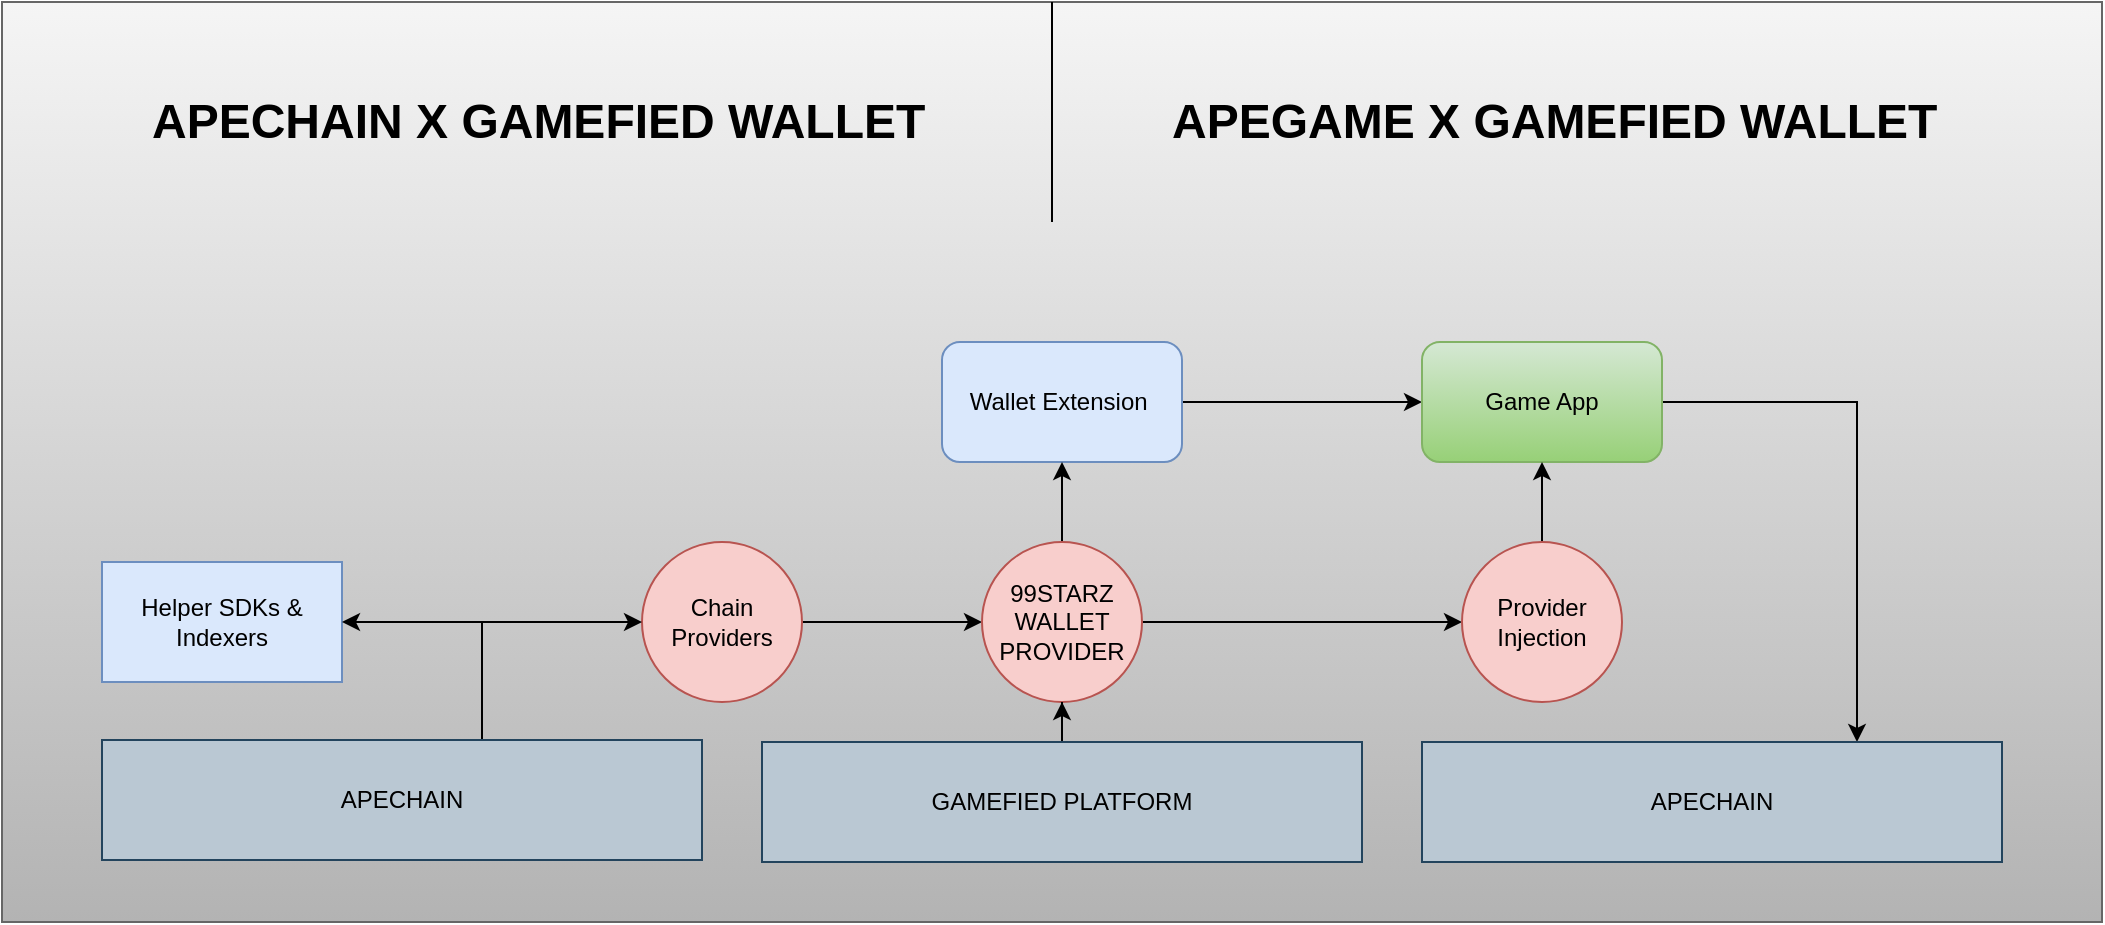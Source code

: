 <mxfile version="22.1.21" type="github">
  <diagram name="Page-1" id="oMdRMdKU0HR-XkoTVVGD">
    <mxGraphModel dx="1617" dy="587" grid="1" gridSize="10" guides="1" tooltips="1" connect="1" arrows="1" fold="1" page="1" pageScale="1" pageWidth="850" pageHeight="1100" math="0" shadow="0">
      <root>
        <mxCell id="0" />
        <mxCell id="1" parent="0" />
        <mxCell id="6c8GsuKuTrvKpeJCDYSj-2" value="" style="rounded=0;whiteSpace=wrap;html=1;fillColor=#f5f5f5;gradientColor=#b3b3b3;strokeColor=#666666;" vertex="1" parent="1">
          <mxGeometry x="230" y="190" width="1050" height="460" as="geometry" />
        </mxCell>
        <mxCell id="6c8GsuKuTrvKpeJCDYSj-3" value="&lt;h1&gt;APECHAIN X GAMEFIED&amp;nbsp;WALLET&lt;/h1&gt;&lt;p&gt;&lt;br&gt;&lt;/p&gt;" style="text;html=1;strokeColor=none;fillColor=none;spacing=5;spacingTop=-20;whiteSpace=wrap;overflow=hidden;rounded=0;" vertex="1" parent="1">
          <mxGeometry x="300" y="230" width="410" height="40" as="geometry" />
        </mxCell>
        <mxCell id="6c8GsuKuTrvKpeJCDYSj-19" style="edgeStyle=orthogonalEdgeStyle;rounded=0;orthogonalLoop=1;jettySize=auto;html=1;" edge="1" parent="1" source="6c8GsuKuTrvKpeJCDYSj-4" target="6c8GsuKuTrvKpeJCDYSj-15">
          <mxGeometry relative="1" as="geometry" />
        </mxCell>
        <mxCell id="6c8GsuKuTrvKpeJCDYSj-4" value="Wallet Extension&amp;nbsp;" style="rounded=1;whiteSpace=wrap;html=1;fillColor=#dae8fc;strokeColor=#6c8ebf;" vertex="1" parent="1">
          <mxGeometry x="700" y="360" width="120" height="60" as="geometry" />
        </mxCell>
        <mxCell id="6c8GsuKuTrvKpeJCDYSj-13" value="" style="edgeStyle=orthogonalEdgeStyle;rounded=0;orthogonalLoop=1;jettySize=auto;html=1;" edge="1" parent="1" source="6c8GsuKuTrvKpeJCDYSj-5" target="6c8GsuKuTrvKpeJCDYSj-12">
          <mxGeometry relative="1" as="geometry" />
        </mxCell>
        <mxCell id="6c8GsuKuTrvKpeJCDYSj-5" value="Chain Providers" style="ellipse;whiteSpace=wrap;html=1;aspect=fixed;fillColor=#f8cecc;strokeColor=#b85450;" vertex="1" parent="1">
          <mxGeometry x="550" y="460" width="80" height="80" as="geometry" />
        </mxCell>
        <mxCell id="6c8GsuKuTrvKpeJCDYSj-6" value="Helper SDKs &amp;amp; Indexers" style="rounded=0;whiteSpace=wrap;html=1;fillColor=#dae8fc;strokeColor=#6c8ebf;" vertex="1" parent="1">
          <mxGeometry x="280" y="470" width="120" height="60" as="geometry" />
        </mxCell>
        <mxCell id="6c8GsuKuTrvKpeJCDYSj-8" style="edgeStyle=orthogonalEdgeStyle;rounded=0;orthogonalLoop=1;jettySize=auto;html=1;entryX=1;entryY=0.5;entryDx=0;entryDy=0;" edge="1" parent="1" source="6c8GsuKuTrvKpeJCDYSj-7" target="6c8GsuKuTrvKpeJCDYSj-6">
          <mxGeometry relative="1" as="geometry">
            <Array as="points">
              <mxPoint x="470" y="500" />
            </Array>
          </mxGeometry>
        </mxCell>
        <mxCell id="6c8GsuKuTrvKpeJCDYSj-9" style="edgeStyle=orthogonalEdgeStyle;rounded=0;orthogonalLoop=1;jettySize=auto;html=1;entryX=0;entryY=0.5;entryDx=0;entryDy=0;" edge="1" parent="1" source="6c8GsuKuTrvKpeJCDYSj-7" target="6c8GsuKuTrvKpeJCDYSj-5">
          <mxGeometry relative="1" as="geometry">
            <Array as="points">
              <mxPoint x="470" y="500" />
            </Array>
          </mxGeometry>
        </mxCell>
        <mxCell id="6c8GsuKuTrvKpeJCDYSj-7" value="APECHAIN" style="rounded=0;whiteSpace=wrap;html=1;fillColor=#bac8d3;strokeColor=#23445d;" vertex="1" parent="1">
          <mxGeometry x="280" y="559" width="300" height="60" as="geometry" />
        </mxCell>
        <mxCell id="6c8GsuKuTrvKpeJCDYSj-11" value="&lt;h1&gt;APEGAME X GAMEFIED WALLET&lt;/h1&gt;&lt;p&gt;&lt;br&gt;&lt;/p&gt;" style="text;html=1;strokeColor=none;fillColor=none;spacing=5;spacingTop=-20;whiteSpace=wrap;overflow=hidden;rounded=0;" vertex="1" parent="1">
          <mxGeometry x="810" y="230" width="400" height="40" as="geometry" />
        </mxCell>
        <mxCell id="6c8GsuKuTrvKpeJCDYSj-14" value="" style="edgeStyle=orthogonalEdgeStyle;rounded=0;orthogonalLoop=1;jettySize=auto;html=1;" edge="1" parent="1" source="6c8GsuKuTrvKpeJCDYSj-12" target="6c8GsuKuTrvKpeJCDYSj-4">
          <mxGeometry relative="1" as="geometry" />
        </mxCell>
        <mxCell id="6c8GsuKuTrvKpeJCDYSj-17" style="edgeStyle=orthogonalEdgeStyle;rounded=0;orthogonalLoop=1;jettySize=auto;html=1;entryX=0;entryY=0.5;entryDx=0;entryDy=0;" edge="1" parent="1" source="6c8GsuKuTrvKpeJCDYSj-12" target="6c8GsuKuTrvKpeJCDYSj-16">
          <mxGeometry relative="1" as="geometry" />
        </mxCell>
        <mxCell id="6c8GsuKuTrvKpeJCDYSj-12" value="99STARZ&lt;br&gt;WALLET&lt;br&gt;PROVIDER" style="ellipse;whiteSpace=wrap;html=1;aspect=fixed;fillColor=#f8cecc;strokeColor=#b85450;" vertex="1" parent="1">
          <mxGeometry x="720" y="460" width="80" height="80" as="geometry" />
        </mxCell>
        <mxCell id="6c8GsuKuTrvKpeJCDYSj-21" style="edgeStyle=orthogonalEdgeStyle;rounded=0;orthogonalLoop=1;jettySize=auto;html=1;entryX=0.75;entryY=0;entryDx=0;entryDy=0;" edge="1" parent="1" source="6c8GsuKuTrvKpeJCDYSj-15" target="6c8GsuKuTrvKpeJCDYSj-20">
          <mxGeometry relative="1" as="geometry">
            <Array as="points">
              <mxPoint x="1158" y="390" />
            </Array>
          </mxGeometry>
        </mxCell>
        <mxCell id="6c8GsuKuTrvKpeJCDYSj-15" value="Game App" style="rounded=1;whiteSpace=wrap;html=1;fillColor=#d5e8d4;gradientColor=#97d077;strokeColor=#82b366;" vertex="1" parent="1">
          <mxGeometry x="940" y="360" width="120" height="60" as="geometry" />
        </mxCell>
        <mxCell id="6c8GsuKuTrvKpeJCDYSj-18" value="" style="edgeStyle=orthogonalEdgeStyle;rounded=0;orthogonalLoop=1;jettySize=auto;html=1;" edge="1" parent="1" source="6c8GsuKuTrvKpeJCDYSj-16" target="6c8GsuKuTrvKpeJCDYSj-15">
          <mxGeometry relative="1" as="geometry" />
        </mxCell>
        <mxCell id="6c8GsuKuTrvKpeJCDYSj-16" value="Provider Injection" style="ellipse;whiteSpace=wrap;html=1;aspect=fixed;fillColor=#f8cecc;strokeColor=#b85450;" vertex="1" parent="1">
          <mxGeometry x="960" y="460" width="80" height="80" as="geometry" />
        </mxCell>
        <mxCell id="6c8GsuKuTrvKpeJCDYSj-20" value="APECHAIN" style="rounded=0;whiteSpace=wrap;html=1;fillColor=#bac8d3;strokeColor=#23445d;" vertex="1" parent="1">
          <mxGeometry x="940" y="560" width="290" height="60" as="geometry" />
        </mxCell>
        <mxCell id="6c8GsuKuTrvKpeJCDYSj-25" value="" style="edgeStyle=orthogonalEdgeStyle;rounded=0;orthogonalLoop=1;jettySize=auto;html=1;" edge="1" parent="1" source="6c8GsuKuTrvKpeJCDYSj-22" target="6c8GsuKuTrvKpeJCDYSj-12">
          <mxGeometry relative="1" as="geometry" />
        </mxCell>
        <mxCell id="6c8GsuKuTrvKpeJCDYSj-22" value="GAMEFIED PLATFORM" style="rounded=0;whiteSpace=wrap;html=1;fillColor=#bac8d3;strokeColor=#23445d;" vertex="1" parent="1">
          <mxGeometry x="610" y="560" width="300" height="60" as="geometry" />
        </mxCell>
        <mxCell id="6c8GsuKuTrvKpeJCDYSj-26" value="" style="endArrow=none;html=1;rounded=0;" edge="1" parent="1" target="6c8GsuKuTrvKpeJCDYSj-2">
          <mxGeometry width="50" height="50" relative="1" as="geometry">
            <mxPoint x="755" y="300" as="sourcePoint" />
            <mxPoint x="790" y="250" as="targetPoint" />
          </mxGeometry>
        </mxCell>
      </root>
    </mxGraphModel>
  </diagram>
</mxfile>
